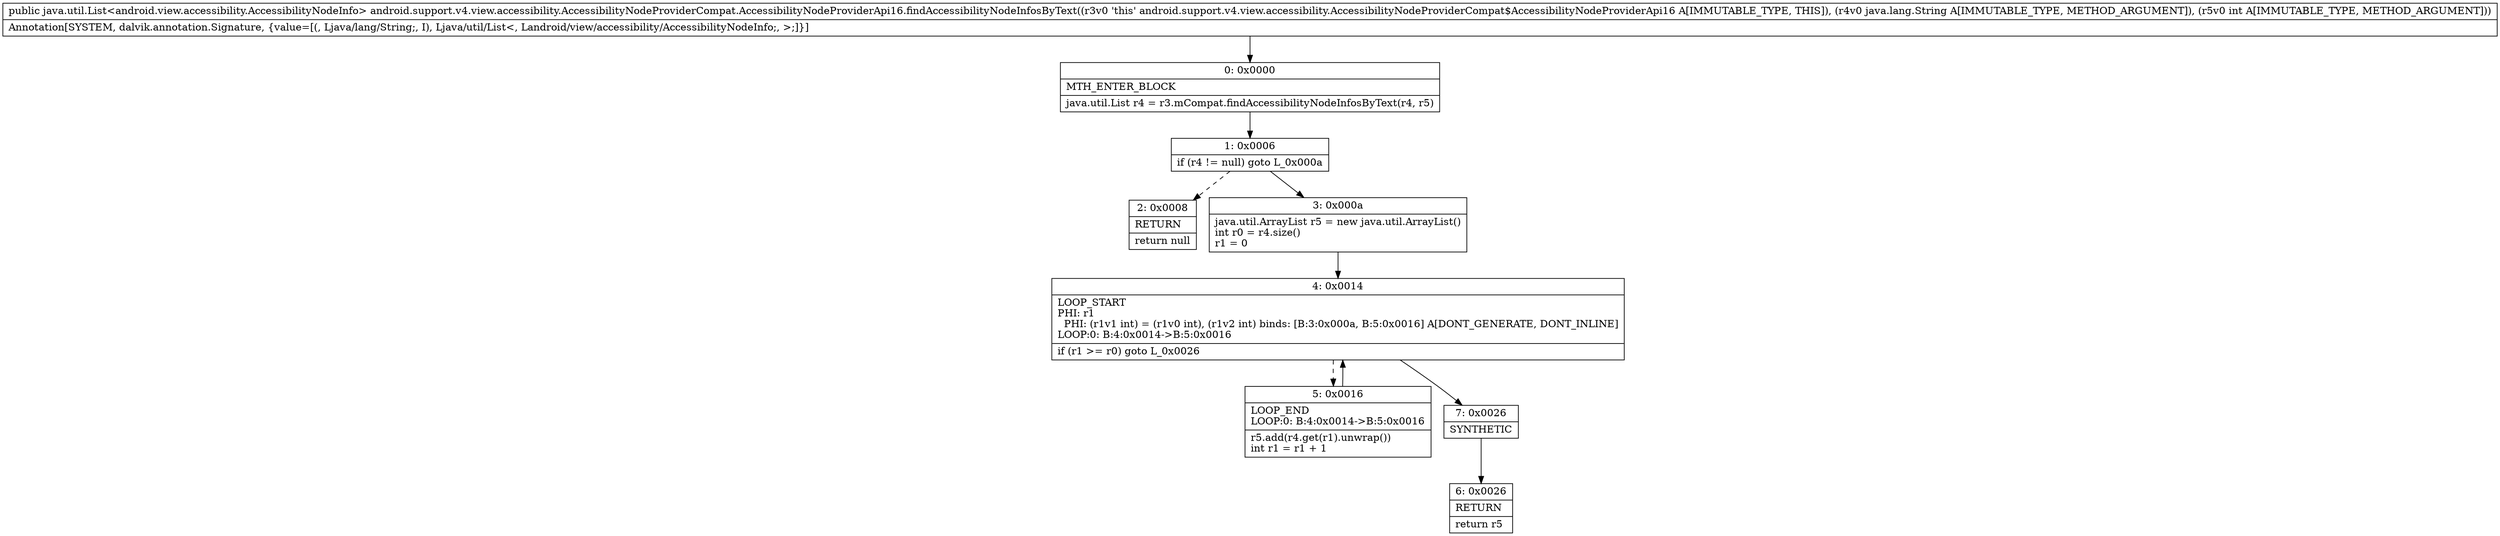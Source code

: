 digraph "CFG forandroid.support.v4.view.accessibility.AccessibilityNodeProviderCompat.AccessibilityNodeProviderApi16.findAccessibilityNodeInfosByText(Ljava\/lang\/String;I)Ljava\/util\/List;" {
Node_0 [shape=record,label="{0\:\ 0x0000|MTH_ENTER_BLOCK\l|java.util.List r4 = r3.mCompat.findAccessibilityNodeInfosByText(r4, r5)\l}"];
Node_1 [shape=record,label="{1\:\ 0x0006|if (r4 != null) goto L_0x000a\l}"];
Node_2 [shape=record,label="{2\:\ 0x0008|RETURN\l|return null\l}"];
Node_3 [shape=record,label="{3\:\ 0x000a|java.util.ArrayList r5 = new java.util.ArrayList()\lint r0 = r4.size()\lr1 = 0\l}"];
Node_4 [shape=record,label="{4\:\ 0x0014|LOOP_START\lPHI: r1 \l  PHI: (r1v1 int) = (r1v0 int), (r1v2 int) binds: [B:3:0x000a, B:5:0x0016] A[DONT_GENERATE, DONT_INLINE]\lLOOP:0: B:4:0x0014\-\>B:5:0x0016\l|if (r1 \>= r0) goto L_0x0026\l}"];
Node_5 [shape=record,label="{5\:\ 0x0016|LOOP_END\lLOOP:0: B:4:0x0014\-\>B:5:0x0016\l|r5.add(r4.get(r1).unwrap())\lint r1 = r1 + 1\l}"];
Node_6 [shape=record,label="{6\:\ 0x0026|RETURN\l|return r5\l}"];
Node_7 [shape=record,label="{7\:\ 0x0026|SYNTHETIC\l}"];
MethodNode[shape=record,label="{public java.util.List\<android.view.accessibility.AccessibilityNodeInfo\> android.support.v4.view.accessibility.AccessibilityNodeProviderCompat.AccessibilityNodeProviderApi16.findAccessibilityNodeInfosByText((r3v0 'this' android.support.v4.view.accessibility.AccessibilityNodeProviderCompat$AccessibilityNodeProviderApi16 A[IMMUTABLE_TYPE, THIS]), (r4v0 java.lang.String A[IMMUTABLE_TYPE, METHOD_ARGUMENT]), (r5v0 int A[IMMUTABLE_TYPE, METHOD_ARGUMENT]))  | Annotation[SYSTEM, dalvik.annotation.Signature, \{value=[(, Ljava\/lang\/String;, I), Ljava\/util\/List\<, Landroid\/view\/accessibility\/AccessibilityNodeInfo;, \>;]\}]\l}"];
MethodNode -> Node_0;
Node_0 -> Node_1;
Node_1 -> Node_2[style=dashed];
Node_1 -> Node_3;
Node_3 -> Node_4;
Node_4 -> Node_5[style=dashed];
Node_4 -> Node_7;
Node_5 -> Node_4;
Node_7 -> Node_6;
}

